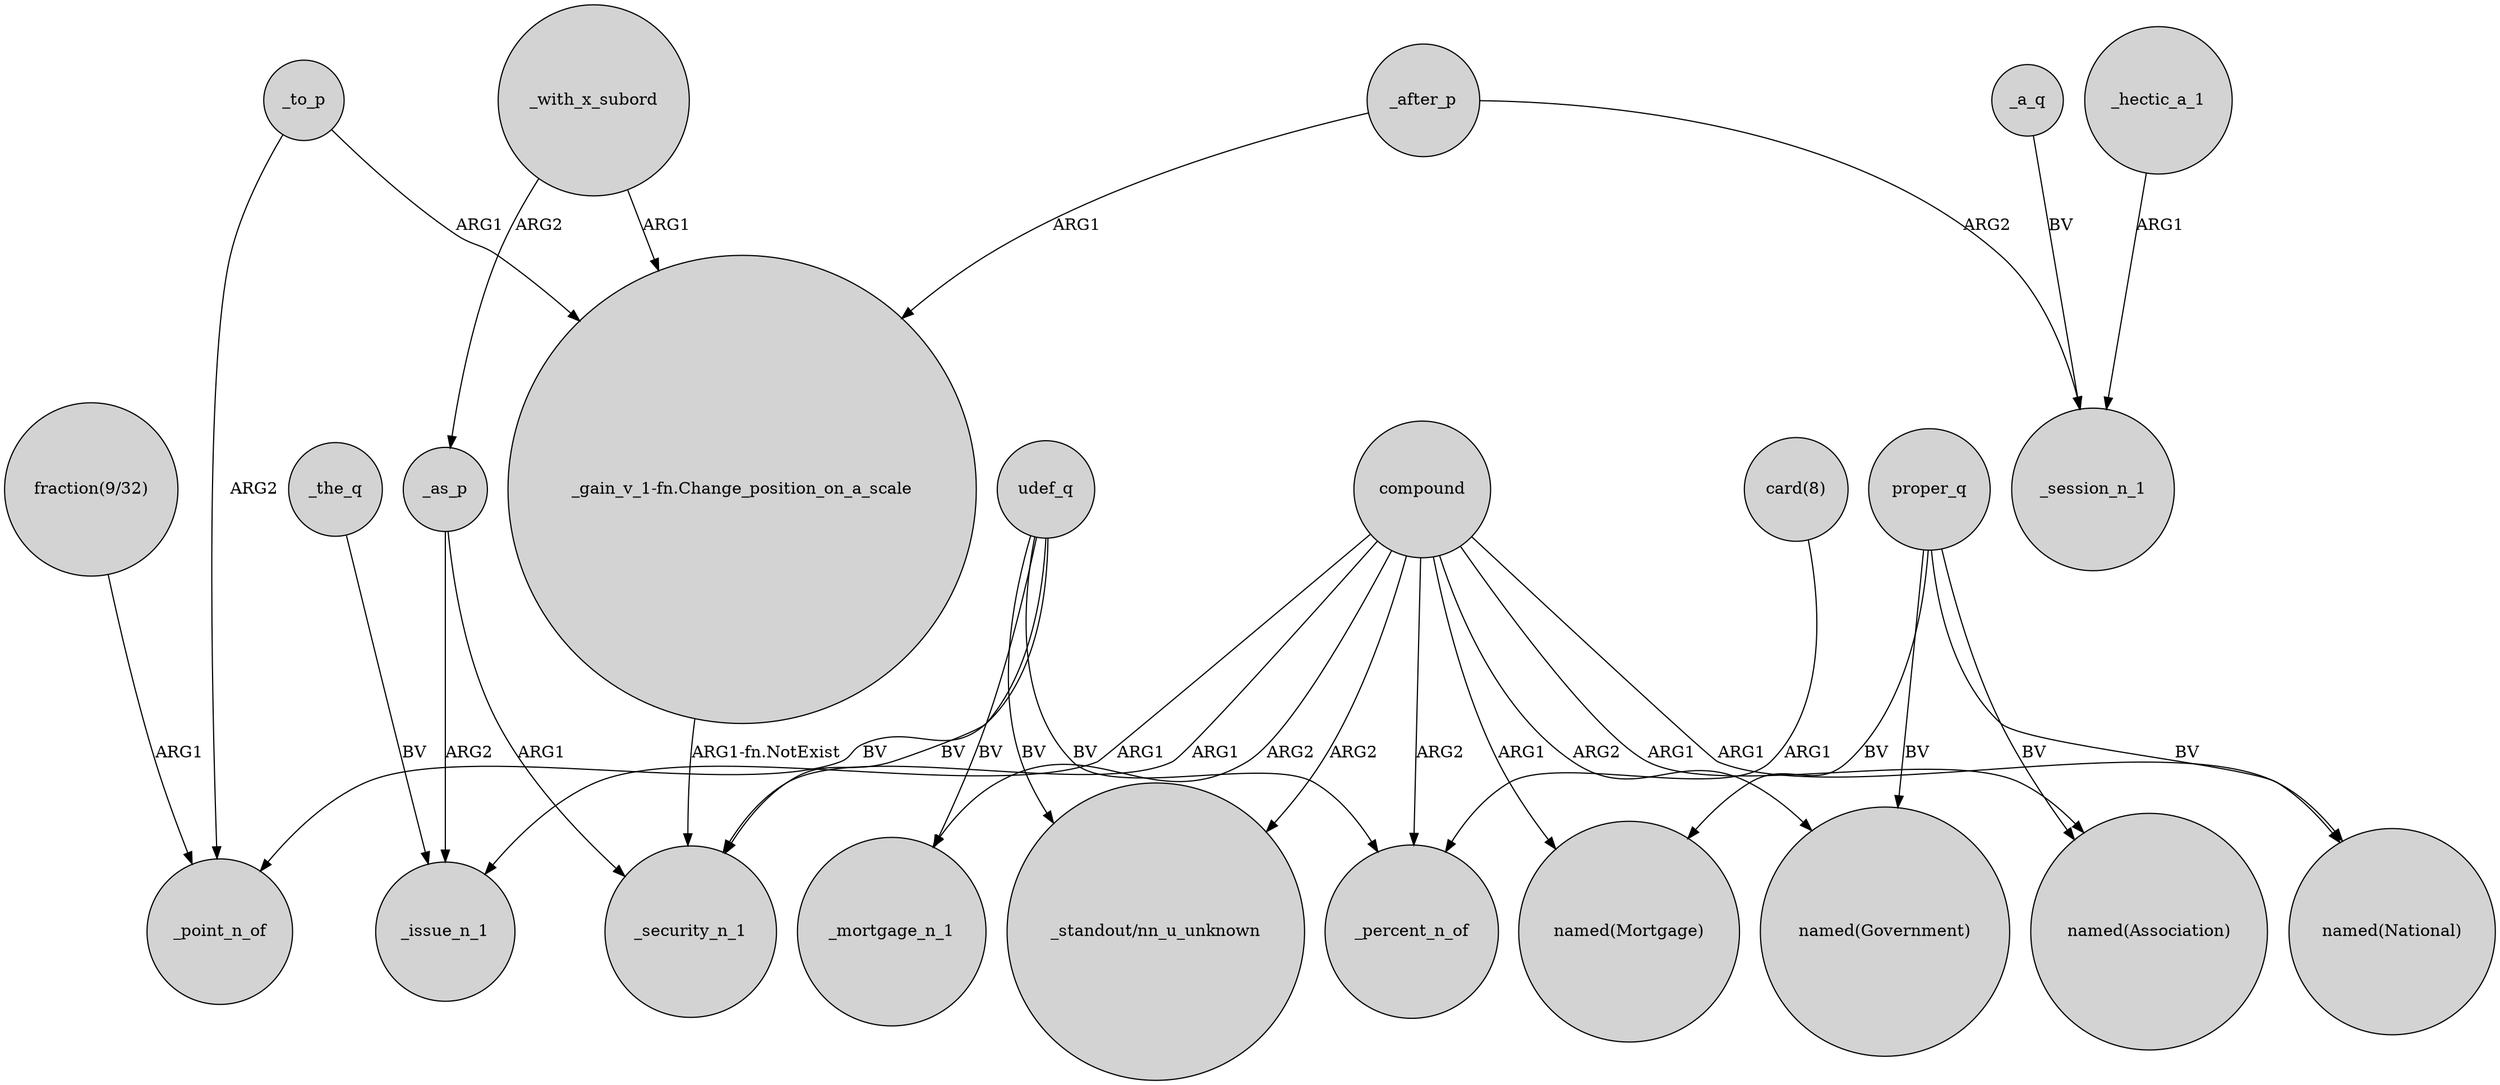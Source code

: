 digraph {
	node [shape=circle style=filled]
	_to_p -> "_gain_v_1-fn.Change_position_on_a_scale" [label=ARG1]
	_with_x_subord -> _as_p [label=ARG2]
	udef_q -> "_standout/nn_u_unknown" [label=BV]
	udef_q -> _mortgage_n_1 [label=BV]
	"fraction(9/32)" -> _point_n_of [label=ARG1]
	compound -> "named(Mortgage)" [label=ARG1]
	proper_q -> "named(Government)" [label=BV]
	compound -> "_standout/nn_u_unknown" [label=ARG2]
	proper_q -> "named(Mortgage)" [label=BV]
	compound -> _mortgage_n_1 [label=ARG2]
	_the_q -> _issue_n_1 [label=BV]
	compound -> _security_n_1 [label=ARG1]
	compound -> _percent_n_of [label=ARG2]
	_as_p -> _issue_n_1 [label=ARG2]
	"_gain_v_1-fn.Change_position_on_a_scale" -> _security_n_1 [label="ARG1-fn.NotExist"]
	_after_p -> _session_n_1 [label=ARG2]
	_as_p -> _security_n_1 [label=ARG1]
	_with_x_subord -> "_gain_v_1-fn.Change_position_on_a_scale" [label=ARG1]
	_hectic_a_1 -> _session_n_1 [label=ARG1]
	compound -> "named(Government)" [label=ARG2]
	compound -> _issue_n_1 [label=ARG1]
	proper_q -> "named(Association)" [label=BV]
	"card(8)" -> _percent_n_of [label=ARG1]
	proper_q -> "named(National)" [label=BV]
	_after_p -> "_gain_v_1-fn.Change_position_on_a_scale" [label=ARG1]
	udef_q -> _percent_n_of [label=BV]
	_to_p -> _point_n_of [label=ARG2]
	compound -> "named(Association)" [label=ARG1]
	compound -> "named(National)" [label=ARG1]
	_a_q -> _session_n_1 [label=BV]
	udef_q -> _security_n_1 [label=BV]
	udef_q -> _point_n_of [label=BV]
}
